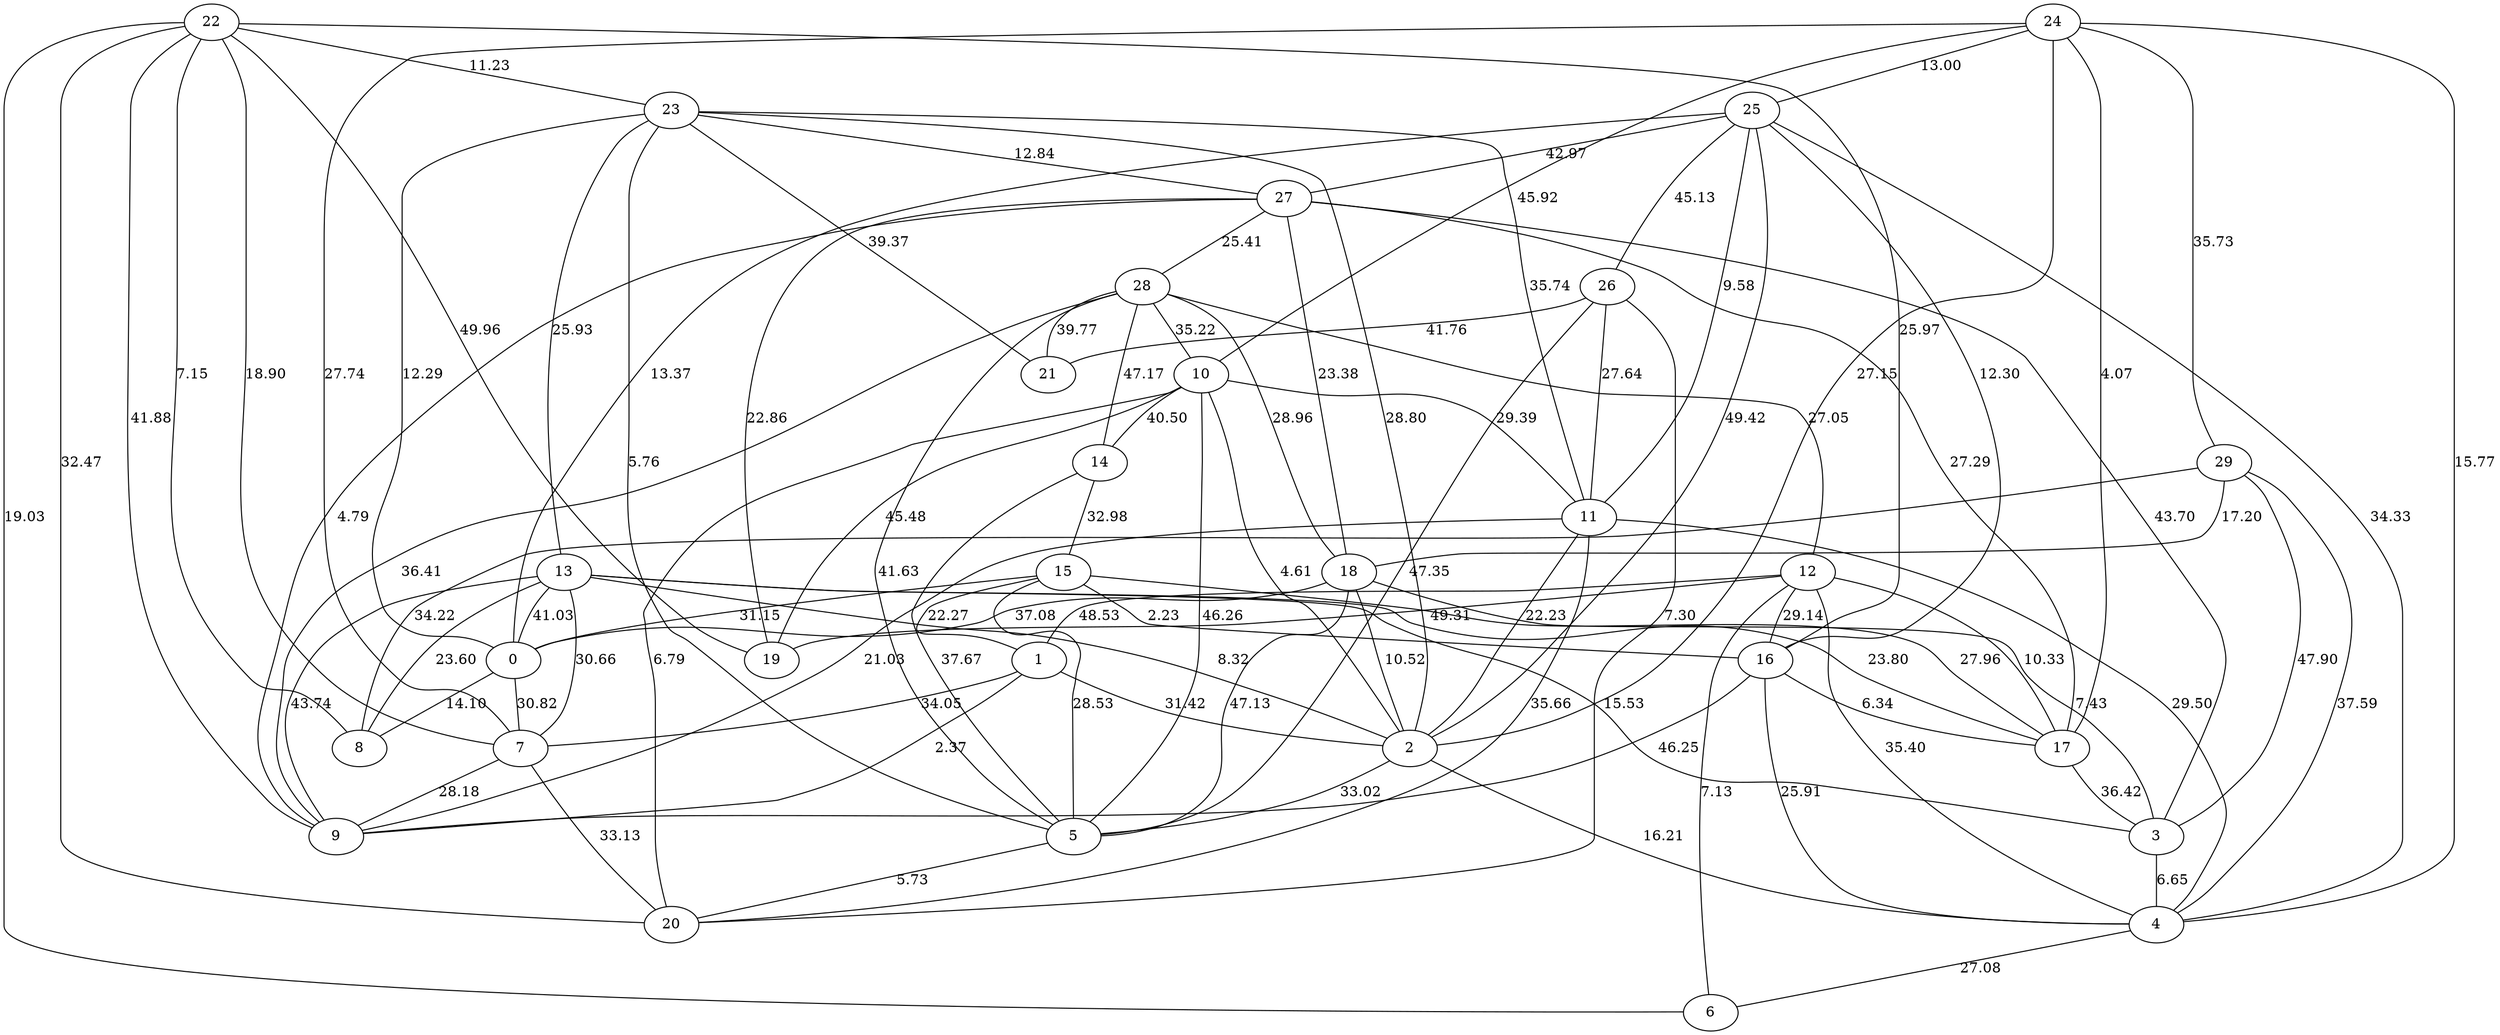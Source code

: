 graph G{
22--19 [label=49.96];
22--20 [label=32.47];
22--9 [label=41.88];
22--23 [label=11.23];
22--7 [label=18.90];
22--6 [label=19.03];
22--16 [label=25.97];
22--8 [label=7.15];
23--21 [label=39.37];
23--11 [label=35.74];
23--27 [label=12.84];
23--13 [label=25.93];
23--2 [label=28.80];
23--0 [label=12.29];
23--5 [label=5.76];
24--7 [label=27.74];
24--10 [label=45.92];
24--4 [label=15.77];
24--17 [label=4.07];
24--2 [label=27.15];
24--25 [label=13.00];
24--29 [label=35.73];
25--16 [label=12.30];
25--11 [label=9.58];
25--26 [label=45.13];
25--4 [label=34.33];
25--2 [label=49.42];
25--0 [label=13.37];
25--27 [label=42.97];
26--5 [label=47.35];
26--21 [label=41.76];
26--20 [label=7.30];
26--11 [label=27.64];
27--17 [label=27.29];
27--28 [label=25.41];
27--3 [label=43.70];
27--19 [label=22.86];
27--9 [label=4.79];
27--18 [label=23.38];
28--18 [label=28.96];
28--14 [label=47.17];
28--9 [label=36.41];
28--10 [label=35.22];
28--5 [label=41.63];
28--21 [label=39.77];
28--12 [label=27.05];
29--8 [label=34.22];
29--18 [label=17.20];
29--3 [label=47.90];
29--4 [label=37.59];
10--5 [label=46.26];
10--2 [label=4.61];
10--20 [label=6.79];
10--11 [label=29.39];
10--19 [label=45.48];
10--14 [label=40.50];
11--20 [label=35.66];
11--2 [label=22.23];
11--4 [label=29.50];
11--9 [label=21.03];
12--17 [label=10.33];
12--1 [label=48.53];
12--4 [label=35.40];
12--6 [label=7.13];
12--16 [label=29.14];
12--19 [label=49.31];
13--8 [label=23.60];
13--7 [label=30.66];
13--0 [label=41.03];
13--2 [label=8.32];
13--17 [label=23.80];
13--3 [label=15.53];
13--9 [label=43.74];
14--15 [label=32.98];
14--5 [label=37.67];
15--5 [label=28.53];
15--0 [label=31.15];
15--1 [label=22.27];
15--17 [label=27.96];
15--16 [label=2.23];
16--4 [label=25.91];
16--17 [label=6.34];
16--9 [label=46.25];
17--3 [label=36.42];
18--0 [label=37.08];
18--5 [label=47.13];
18--3 [label=7.43];
18--2 [label=10.52];
0--8 [label=14.10];
0--7 [label=30.82];
1--9 [label=2.37];
1--7 [label=34.05];
1--2 [label=31.42];
2--5 [label=33.02];
2--4 [label=16.21];
3--4 [label=6.65];
4--6 [label=27.08];
5--20 [label=5.73];
7--9 [label=28.18];
7--20 [label=33.13];
}